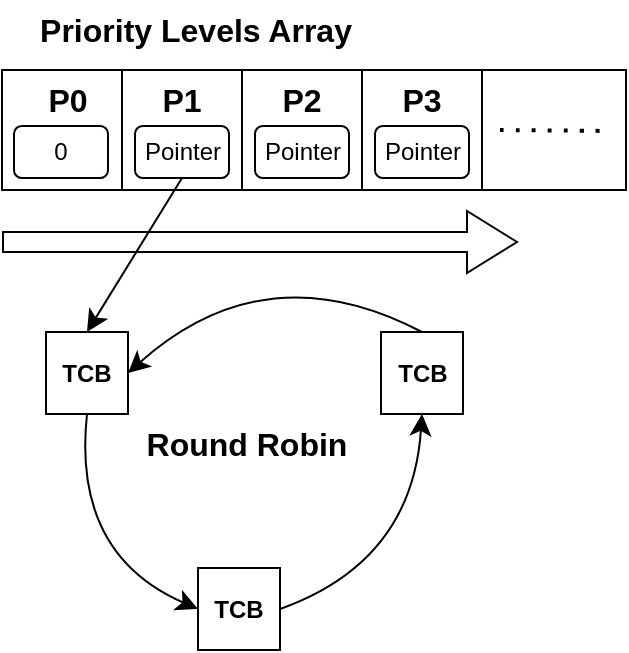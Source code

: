 <mxfile version="26.0.7">
  <diagram name="Page-1" id="ymC-NcCepes0bSovsw5q">
    <mxGraphModel dx="1587" dy="1196" grid="0" gridSize="10" guides="1" tooltips="1" connect="1" arrows="1" fold="1" page="0" pageScale="1" pageWidth="850" pageHeight="1100" math="0" shadow="0">
      <root>
        <mxCell id="0" />
        <mxCell id="1" parent="0" />
        <mxCell id="RNtEPO0tAfwFkFcnvdP3-1" value="" style="rounded=0;whiteSpace=wrap;html=1;" vertex="1" parent="1">
          <mxGeometry x="-98" y="-143" width="312" height="60" as="geometry" />
        </mxCell>
        <mxCell id="RNtEPO0tAfwFkFcnvdP3-2" value="" style="whiteSpace=wrap;html=1;aspect=fixed;" vertex="1" parent="1">
          <mxGeometry x="-98" y="-143" width="60" height="60" as="geometry" />
        </mxCell>
        <mxCell id="RNtEPO0tAfwFkFcnvdP3-3" value="" style="whiteSpace=wrap;html=1;aspect=fixed;" vertex="1" parent="1">
          <mxGeometry x="-38" y="-143" width="60" height="60" as="geometry" />
        </mxCell>
        <mxCell id="RNtEPO0tAfwFkFcnvdP3-4" value="" style="whiteSpace=wrap;html=1;aspect=fixed;" vertex="1" parent="1">
          <mxGeometry x="22" y="-143" width="60" height="60" as="geometry" />
        </mxCell>
        <mxCell id="RNtEPO0tAfwFkFcnvdP3-5" value="" style="whiteSpace=wrap;html=1;aspect=fixed;" vertex="1" parent="1">
          <mxGeometry x="82" y="-143" width="60" height="60" as="geometry" />
        </mxCell>
        <mxCell id="RNtEPO0tAfwFkFcnvdP3-6" value="" style="endArrow=none;dashed=1;html=1;dashPattern=1 3;strokeWidth=2;rounded=0;fontSize=12;startSize=8;endSize=8;curved=1;" edge="1" parent="1">
          <mxGeometry width="50" height="50" relative="1" as="geometry">
            <mxPoint x="151" y="-113" as="sourcePoint" />
            <mxPoint x="206" y="-112.5" as="targetPoint" />
          </mxGeometry>
        </mxCell>
        <mxCell id="RNtEPO0tAfwFkFcnvdP3-8" value="Priority Levels Array" style="text;html=1;align=center;verticalAlign=middle;whiteSpace=wrap;rounded=0;fontSize=16;fontStyle=1" vertex="1" parent="1">
          <mxGeometry x="-98" y="-178" width="194" height="30" as="geometry" />
        </mxCell>
        <mxCell id="RNtEPO0tAfwFkFcnvdP3-9" value="P0" style="text;html=1;align=center;verticalAlign=middle;whiteSpace=wrap;rounded=0;fontSize=16;fontStyle=1" vertex="1" parent="1">
          <mxGeometry x="-92" y="-143" width="54" height="30" as="geometry" />
        </mxCell>
        <mxCell id="RNtEPO0tAfwFkFcnvdP3-10" value="P1" style="text;html=1;align=center;verticalAlign=middle;whiteSpace=wrap;rounded=0;fontSize=16;fontStyle=1" vertex="1" parent="1">
          <mxGeometry x="-35" y="-143" width="54" height="30" as="geometry" />
        </mxCell>
        <mxCell id="RNtEPO0tAfwFkFcnvdP3-11" value="P2" style="text;html=1;align=center;verticalAlign=middle;whiteSpace=wrap;rounded=0;fontSize=16;fontStyle=1" vertex="1" parent="1">
          <mxGeometry x="25" y="-143" width="54" height="30" as="geometry" />
        </mxCell>
        <mxCell id="RNtEPO0tAfwFkFcnvdP3-12" value="P3" style="text;html=1;align=center;verticalAlign=middle;whiteSpace=wrap;rounded=0;fontSize=16;fontStyle=1" vertex="1" parent="1">
          <mxGeometry x="85" y="-143" width="54" height="30" as="geometry" />
        </mxCell>
        <mxCell id="RNtEPO0tAfwFkFcnvdP3-13" value="" style="endArrow=classic;html=1;rounded=0;fontSize=12;startSize=8;endSize=8;curved=1;entryX=0.5;entryY=0;entryDx=0;entryDy=0;exitX=0.5;exitY=1;exitDx=0;exitDy=0;" edge="1" parent="1" source="RNtEPO0tAfwFkFcnvdP3-15" target="RNtEPO0tAfwFkFcnvdP3-19">
          <mxGeometry width="50" height="50" relative="1" as="geometry">
            <mxPoint x="175" y="225" as="sourcePoint" />
            <mxPoint x="225" y="175" as="targetPoint" />
          </mxGeometry>
        </mxCell>
        <mxCell id="RNtEPO0tAfwFkFcnvdP3-14" value="0" style="rounded=1;whiteSpace=wrap;html=1;" vertex="1" parent="1">
          <mxGeometry x="-92" y="-115" width="47" height="26" as="geometry" />
        </mxCell>
        <mxCell id="RNtEPO0tAfwFkFcnvdP3-15" value="Pointer" style="rounded=1;whiteSpace=wrap;html=1;" vertex="1" parent="1">
          <mxGeometry x="-31.5" y="-115" width="47" height="26" as="geometry" />
        </mxCell>
        <mxCell id="RNtEPO0tAfwFkFcnvdP3-16" value="Pointer" style="rounded=1;whiteSpace=wrap;html=1;" vertex="1" parent="1">
          <mxGeometry x="28.5" y="-115" width="47" height="26" as="geometry" />
        </mxCell>
        <mxCell id="RNtEPO0tAfwFkFcnvdP3-17" value="Pointer" style="rounded=1;whiteSpace=wrap;html=1;" vertex="1" parent="1">
          <mxGeometry x="88.5" y="-115" width="47" height="26" as="geometry" />
        </mxCell>
        <mxCell id="RNtEPO0tAfwFkFcnvdP3-23" style="edgeStyle=none;curved=1;rounded=0;orthogonalLoop=1;jettySize=auto;html=1;exitX=0.5;exitY=1;exitDx=0;exitDy=0;entryX=0;entryY=0.5;entryDx=0;entryDy=0;fontSize=12;startSize=8;endSize=8;" edge="1" parent="1" source="RNtEPO0tAfwFkFcnvdP3-19" target="RNtEPO0tAfwFkFcnvdP3-20">
          <mxGeometry relative="1" as="geometry">
            <Array as="points">
              <mxPoint x="-63" y="99" />
            </Array>
          </mxGeometry>
        </mxCell>
        <mxCell id="RNtEPO0tAfwFkFcnvdP3-19" value="TCB" style="whiteSpace=wrap;html=1;aspect=fixed;fontStyle=1" vertex="1" parent="1">
          <mxGeometry x="-76" y="-12" width="41" height="41" as="geometry" />
        </mxCell>
        <mxCell id="RNtEPO0tAfwFkFcnvdP3-24" style="edgeStyle=none;curved=1;rounded=0;orthogonalLoop=1;jettySize=auto;html=1;exitX=1;exitY=0.5;exitDx=0;exitDy=0;entryX=0.5;entryY=1;entryDx=0;entryDy=0;fontSize=12;startSize=8;endSize=8;" edge="1" parent="1" source="RNtEPO0tAfwFkFcnvdP3-20" target="RNtEPO0tAfwFkFcnvdP3-21">
          <mxGeometry relative="1" as="geometry">
            <Array as="points">
              <mxPoint x="107" y="103" />
            </Array>
          </mxGeometry>
        </mxCell>
        <mxCell id="RNtEPO0tAfwFkFcnvdP3-20" value="TCB" style="whiteSpace=wrap;html=1;aspect=fixed;fontStyle=1" vertex="1" parent="1">
          <mxGeometry y="106" width="41" height="41" as="geometry" />
        </mxCell>
        <mxCell id="RNtEPO0tAfwFkFcnvdP3-25" style="edgeStyle=none;curved=1;rounded=0;orthogonalLoop=1;jettySize=auto;html=1;exitX=0.5;exitY=0;exitDx=0;exitDy=0;entryX=1;entryY=0.5;entryDx=0;entryDy=0;fontSize=12;startSize=8;endSize=8;" edge="1" parent="1" source="RNtEPO0tAfwFkFcnvdP3-21" target="RNtEPO0tAfwFkFcnvdP3-19">
          <mxGeometry relative="1" as="geometry">
            <Array as="points">
              <mxPoint x="34" y="-53" />
            </Array>
          </mxGeometry>
        </mxCell>
        <mxCell id="RNtEPO0tAfwFkFcnvdP3-21" value="TCB" style="whiteSpace=wrap;html=1;aspect=fixed;fontStyle=1" vertex="1" parent="1">
          <mxGeometry x="91.5" y="-12" width="41" height="41" as="geometry" />
        </mxCell>
        <mxCell id="RNtEPO0tAfwFkFcnvdP3-27" value="" style="shape=flexArrow;endArrow=classic;html=1;rounded=0;fontSize=12;startSize=8;endSize=8;curved=1;" edge="1" parent="1">
          <mxGeometry width="50" height="50" relative="1" as="geometry">
            <mxPoint x="-98" y="-57" as="sourcePoint" />
            <mxPoint x="160" y="-57" as="targetPoint" />
          </mxGeometry>
        </mxCell>
        <mxCell id="RNtEPO0tAfwFkFcnvdP3-28" value="Round Robin" style="text;html=1;align=center;verticalAlign=middle;whiteSpace=wrap;rounded=0;fontSize=16;fontStyle=1" vertex="1" parent="1">
          <mxGeometry x="-35" y="29" width="119" height="30" as="geometry" />
        </mxCell>
      </root>
    </mxGraphModel>
  </diagram>
</mxfile>
